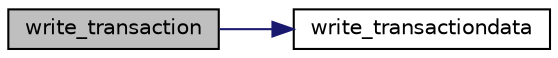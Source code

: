 digraph "write_transaction"
{
 // LATEX_PDF_SIZE
  edge [fontname="Helvetica",fontsize="10",labelfontname="Helvetica",labelfontsize="10"];
  node [fontname="Helvetica",fontsize="10",shape=record];
  rankdir="LR";
  Node1 [label="write_transaction",height=0.2,width=0.4,color="black", fillcolor="grey75", style="filled", fontcolor="black",tooltip="Serialize a Transaction* structure."];
  Node1 -> Node2 [color="midnightblue",fontsize="10",style="solid",fontname="Helvetica"];
  Node2 [label="write_transactiondata",height=0.2,width=0.4,color="black", fillcolor="white", style="filled",URL="$transaction_8c.html#a0bd00440f3c97bf7dace6c4e26ea17be",tooltip="Serialize a TransactionData* structure."];
}
